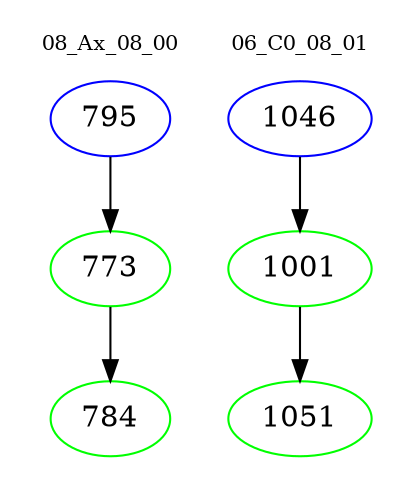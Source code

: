 digraph{
subgraph cluster_0 {
color = white
label = "08_Ax_08_00";
fontsize=10;
T0_795 [label="795", color="blue"]
T0_795 -> T0_773 [color="black"]
T0_773 [label="773", color="green"]
T0_773 -> T0_784 [color="black"]
T0_784 [label="784", color="green"]
}
subgraph cluster_1 {
color = white
label = "06_C0_08_01";
fontsize=10;
T1_1046 [label="1046", color="blue"]
T1_1046 -> T1_1001 [color="black"]
T1_1001 [label="1001", color="green"]
T1_1001 -> T1_1051 [color="black"]
T1_1051 [label="1051", color="green"]
}
}
